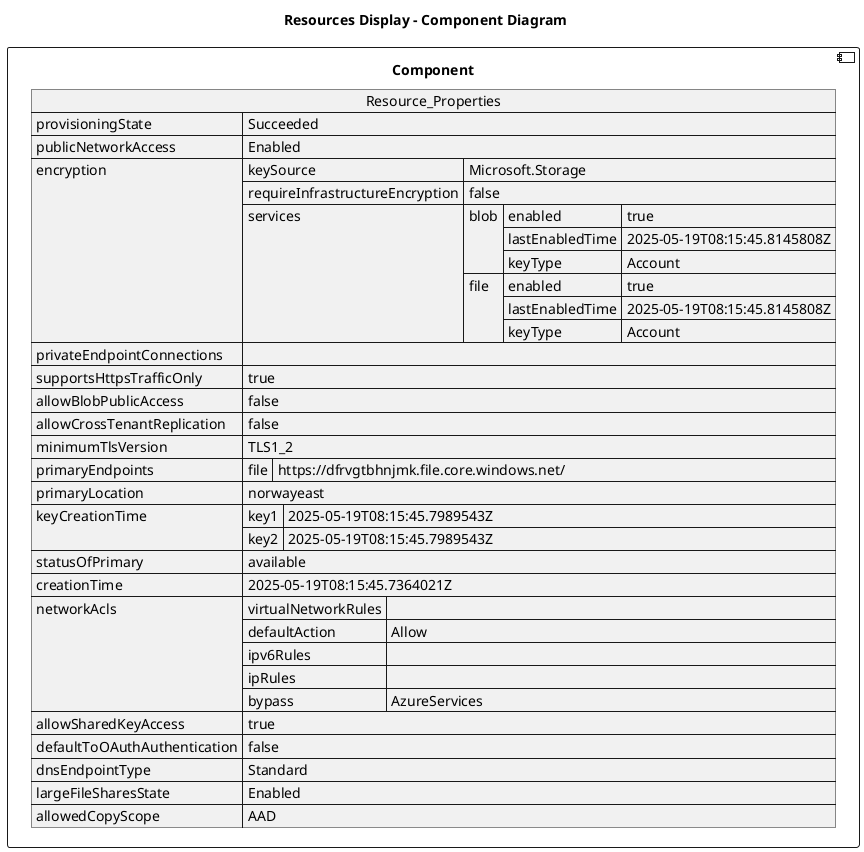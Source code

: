 @startuml

title Resources Display - Component Diagram

component Component {

json  Resource_Properties {
  "provisioningState": "Succeeded",
  "publicNetworkAccess": "Enabled",
  "encryption": {
    "keySource": "Microsoft.Storage",
    "requireInfrastructureEncryption": false,
    "services": {
      "blob": {
        "enabled": true,
        "lastEnabledTime": "2025-05-19T08:15:45.8145808Z",
        "keyType": "Account"
      },
      "file": {
        "enabled": true,
        "lastEnabledTime": "2025-05-19T08:15:45.8145808Z",
        "keyType": "Account"
      }
    }
  },
  "privateEndpointConnections": [],
  "supportsHttpsTrafficOnly": true,
  "allowBlobPublicAccess": false,
  "allowCrossTenantReplication": false,
  "minimumTlsVersion": "TLS1_2",
  "primaryEndpoints": {
    "file": "https://dfrvgtbhnjmk.file.core.windows.net/"
  },
  "primaryLocation": "norwayeast",
  "keyCreationTime": {
    "key1": "2025-05-19T08:15:45.7989543Z",
    "key2": "2025-05-19T08:15:45.7989543Z"
  },
  "statusOfPrimary": "available",
  "creationTime": "2025-05-19T08:15:45.7364021Z",
  "networkAcls": {
    "virtualNetworkRules": [],
    "defaultAction": "Allow",
    "ipv6Rules": [],
    "ipRules": [],
    "bypass": "AzureServices"
  },
  "allowSharedKeyAccess": true,
  "defaultToOAuthAuthentication": false,
  "dnsEndpointType": "Standard",
  "largeFileSharesState": "Enabled",
  "allowedCopyScope": "AAD"
}
}
@enduml
